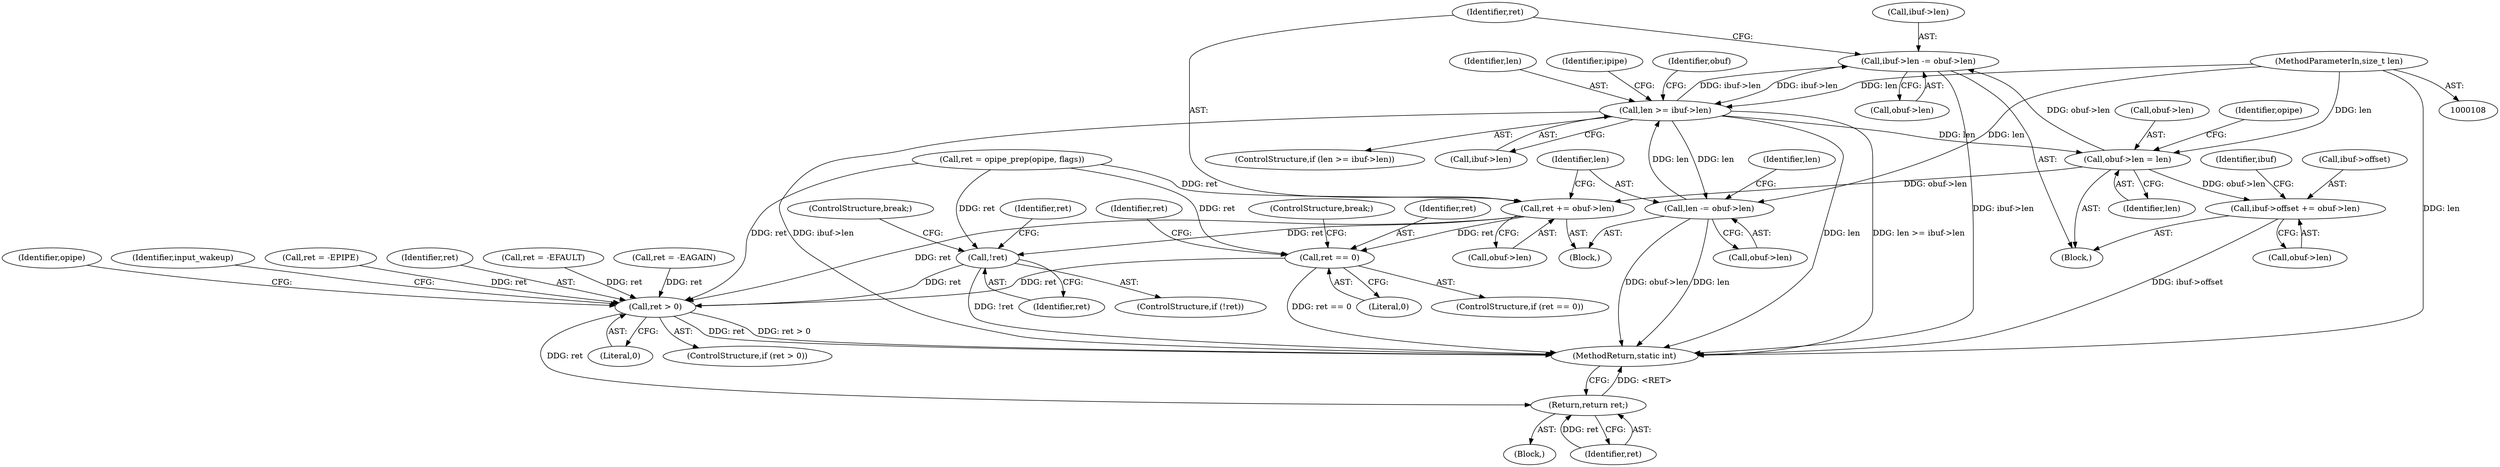digraph "0_linux_6b3a707736301c2128ca85ce85fb13f60b5e350a_2@pointer" {
"1000329" [label="(Call,ibuf->len -= obuf->len)"];
"1000313" [label="(Call,obuf->len = len)"];
"1000242" [label="(Call,len >= ibuf->len)"];
"1000341" [label="(Call,len -= obuf->len)"];
"1000111" [label="(MethodParameterIn,size_t len)"];
"1000329" [label="(Call,ibuf->len -= obuf->len)"];
"1000322" [label="(Call,ibuf->offset += obuf->len)"];
"1000336" [label="(Call,ret += obuf->len)"];
"1000160" [label="(Call,!ret)"];
"1000352" [label="(Call,ret > 0)"];
"1000361" [label="(Return,return ret;)"];
"1000293" [label="(Call,ret == 0)"];
"1000300" [label="(ControlStructure,break;)"];
"1000346" [label="(Identifier,len)"];
"1000241" [label="(ControlStructure,if (len >= ibuf->len))"];
"1000243" [label="(Identifier,len)"];
"1000343" [label="(Call,obuf->len)"];
"1000292" [label="(ControlStructure,if (ret == 0))"];
"1000242" [label="(Call,len >= ibuf->len)"];
"1000323" [label="(Call,ibuf->offset)"];
"1000296" [label="(Call,ret = -EFAULT)"];
"1000113" [label="(Block,)"];
"1000329" [label="(Call,ibuf->len -= obuf->len)"];
"1000200" [label="(Call,ret = -EAGAIN)"];
"1000166" [label="(ControlStructure,break;)"];
"1000314" [label="(Call,obuf->len)"];
"1000322" [label="(Call,ibuf->offset += obuf->len)"];
"1000111" [label="(MethodParameterIn,size_t len)"];
"1000148" [label="(Block,)"];
"1000293" [label="(Call,ret == 0)"];
"1000160" [label="(Call,!ret)"];
"1000363" [label="(MethodReturn,static int)"];
"1000336" [label="(Call,ret += obuf->len)"];
"1000361" [label="(Return,return ret;)"];
"1000313" [label="(Call,obuf->len = len)"];
"1000354" [label="(Literal,0)"];
"1000294" [label="(Identifier,ret)"];
"1000338" [label="(Call,obuf->len)"];
"1000342" [label="(Identifier,len)"];
"1000352" [label="(Call,ret > 0)"];
"1000362" [label="(Identifier,ret)"];
"1000330" [label="(Call,ibuf->len)"];
"1000331" [label="(Identifier,ibuf)"];
"1000244" [label="(Call,ibuf->len)"];
"1000326" [label="(Call,obuf->len)"];
"1000358" [label="(Identifier,input_wakeup)"];
"1000289" [label="(Identifier,ipipe)"];
"1000162" [label="(Call,ret = -EPIPE)"];
"1000351" [label="(ControlStructure,if (ret > 0))"];
"1000295" [label="(Literal,0)"];
"1000341" [label="(Call,len -= obuf->len)"];
"1000135" [label="(Call,ret = opipe_prep(opipe, flags))"];
"1000285" [label="(Block,)"];
"1000161" [label="(Identifier,ret)"];
"1000353" [label="(Identifier,ret)"];
"1000337" [label="(Identifier,ret)"];
"1000317" [label="(Identifier,len)"];
"1000320" [label="(Identifier,opipe)"];
"1000333" [label="(Call,obuf->len)"];
"1000250" [label="(Identifier,obuf)"];
"1000159" [label="(ControlStructure,if (!ret))"];
"1000356" [label="(Identifier,opipe)"];
"1000297" [label="(Identifier,ret)"];
"1000163" [label="(Identifier,ret)"];
"1000329" -> "1000285"  [label="AST: "];
"1000329" -> "1000333"  [label="CFG: "];
"1000330" -> "1000329"  [label="AST: "];
"1000333" -> "1000329"  [label="AST: "];
"1000337" -> "1000329"  [label="CFG: "];
"1000329" -> "1000363"  [label="DDG: ibuf->len"];
"1000329" -> "1000242"  [label="DDG: ibuf->len"];
"1000313" -> "1000329"  [label="DDG: obuf->len"];
"1000242" -> "1000329"  [label="DDG: ibuf->len"];
"1000313" -> "1000285"  [label="AST: "];
"1000313" -> "1000317"  [label="CFG: "];
"1000314" -> "1000313"  [label="AST: "];
"1000317" -> "1000313"  [label="AST: "];
"1000320" -> "1000313"  [label="CFG: "];
"1000242" -> "1000313"  [label="DDG: len"];
"1000111" -> "1000313"  [label="DDG: len"];
"1000313" -> "1000322"  [label="DDG: obuf->len"];
"1000313" -> "1000336"  [label="DDG: obuf->len"];
"1000242" -> "1000241"  [label="AST: "];
"1000242" -> "1000244"  [label="CFG: "];
"1000243" -> "1000242"  [label="AST: "];
"1000244" -> "1000242"  [label="AST: "];
"1000250" -> "1000242"  [label="CFG: "];
"1000289" -> "1000242"  [label="CFG: "];
"1000242" -> "1000363"  [label="DDG: len >= ibuf->len"];
"1000242" -> "1000363"  [label="DDG: ibuf->len"];
"1000242" -> "1000363"  [label="DDG: len"];
"1000341" -> "1000242"  [label="DDG: len"];
"1000111" -> "1000242"  [label="DDG: len"];
"1000242" -> "1000341"  [label="DDG: len"];
"1000341" -> "1000148"  [label="AST: "];
"1000341" -> "1000343"  [label="CFG: "];
"1000342" -> "1000341"  [label="AST: "];
"1000343" -> "1000341"  [label="AST: "];
"1000346" -> "1000341"  [label="CFG: "];
"1000341" -> "1000363"  [label="DDG: obuf->len"];
"1000341" -> "1000363"  [label="DDG: len"];
"1000111" -> "1000341"  [label="DDG: len"];
"1000111" -> "1000108"  [label="AST: "];
"1000111" -> "1000363"  [label="DDG: len"];
"1000322" -> "1000285"  [label="AST: "];
"1000322" -> "1000326"  [label="CFG: "];
"1000323" -> "1000322"  [label="AST: "];
"1000326" -> "1000322"  [label="AST: "];
"1000331" -> "1000322"  [label="CFG: "];
"1000322" -> "1000363"  [label="DDG: ibuf->offset"];
"1000336" -> "1000148"  [label="AST: "];
"1000336" -> "1000338"  [label="CFG: "];
"1000337" -> "1000336"  [label="AST: "];
"1000338" -> "1000336"  [label="AST: "];
"1000342" -> "1000336"  [label="CFG: "];
"1000336" -> "1000160"  [label="DDG: ret"];
"1000336" -> "1000293"  [label="DDG: ret"];
"1000135" -> "1000336"  [label="DDG: ret"];
"1000336" -> "1000352"  [label="DDG: ret"];
"1000160" -> "1000159"  [label="AST: "];
"1000160" -> "1000161"  [label="CFG: "];
"1000161" -> "1000160"  [label="AST: "];
"1000163" -> "1000160"  [label="CFG: "];
"1000166" -> "1000160"  [label="CFG: "];
"1000160" -> "1000363"  [label="DDG: !ret"];
"1000135" -> "1000160"  [label="DDG: ret"];
"1000160" -> "1000352"  [label="DDG: ret"];
"1000352" -> "1000351"  [label="AST: "];
"1000352" -> "1000354"  [label="CFG: "];
"1000353" -> "1000352"  [label="AST: "];
"1000354" -> "1000352"  [label="AST: "];
"1000356" -> "1000352"  [label="CFG: "];
"1000358" -> "1000352"  [label="CFG: "];
"1000352" -> "1000363"  [label="DDG: ret"];
"1000352" -> "1000363"  [label="DDG: ret > 0"];
"1000200" -> "1000352"  [label="DDG: ret"];
"1000293" -> "1000352"  [label="DDG: ret"];
"1000296" -> "1000352"  [label="DDG: ret"];
"1000135" -> "1000352"  [label="DDG: ret"];
"1000162" -> "1000352"  [label="DDG: ret"];
"1000352" -> "1000361"  [label="DDG: ret"];
"1000361" -> "1000113"  [label="AST: "];
"1000361" -> "1000362"  [label="CFG: "];
"1000362" -> "1000361"  [label="AST: "];
"1000363" -> "1000361"  [label="CFG: "];
"1000361" -> "1000363"  [label="DDG: <RET>"];
"1000362" -> "1000361"  [label="DDG: ret"];
"1000293" -> "1000292"  [label="AST: "];
"1000293" -> "1000295"  [label="CFG: "];
"1000294" -> "1000293"  [label="AST: "];
"1000295" -> "1000293"  [label="AST: "];
"1000297" -> "1000293"  [label="CFG: "];
"1000300" -> "1000293"  [label="CFG: "];
"1000293" -> "1000363"  [label="DDG: ret == 0"];
"1000135" -> "1000293"  [label="DDG: ret"];
}
